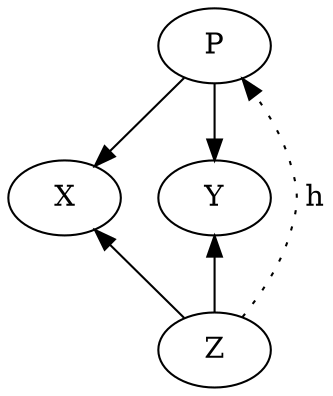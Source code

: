 digraph C {
  P -> X;
  P -> Y;
  Z -> X;
  Z -> Y;
  Z -> P [style="dotted", label=" h"];
  {rank=same; X Y}
  {rank=min; P}
  {rank=max; Z}
}
